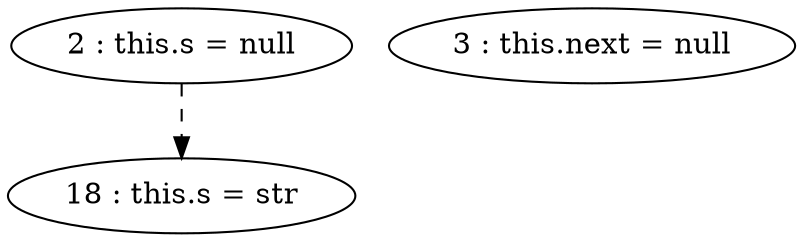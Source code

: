 digraph G {
"2 : this.s = null"
"2 : this.s = null" -> "18 : this.s = str" [style=dashed]
"3 : this.next = null"
"18 : this.s = str"
}